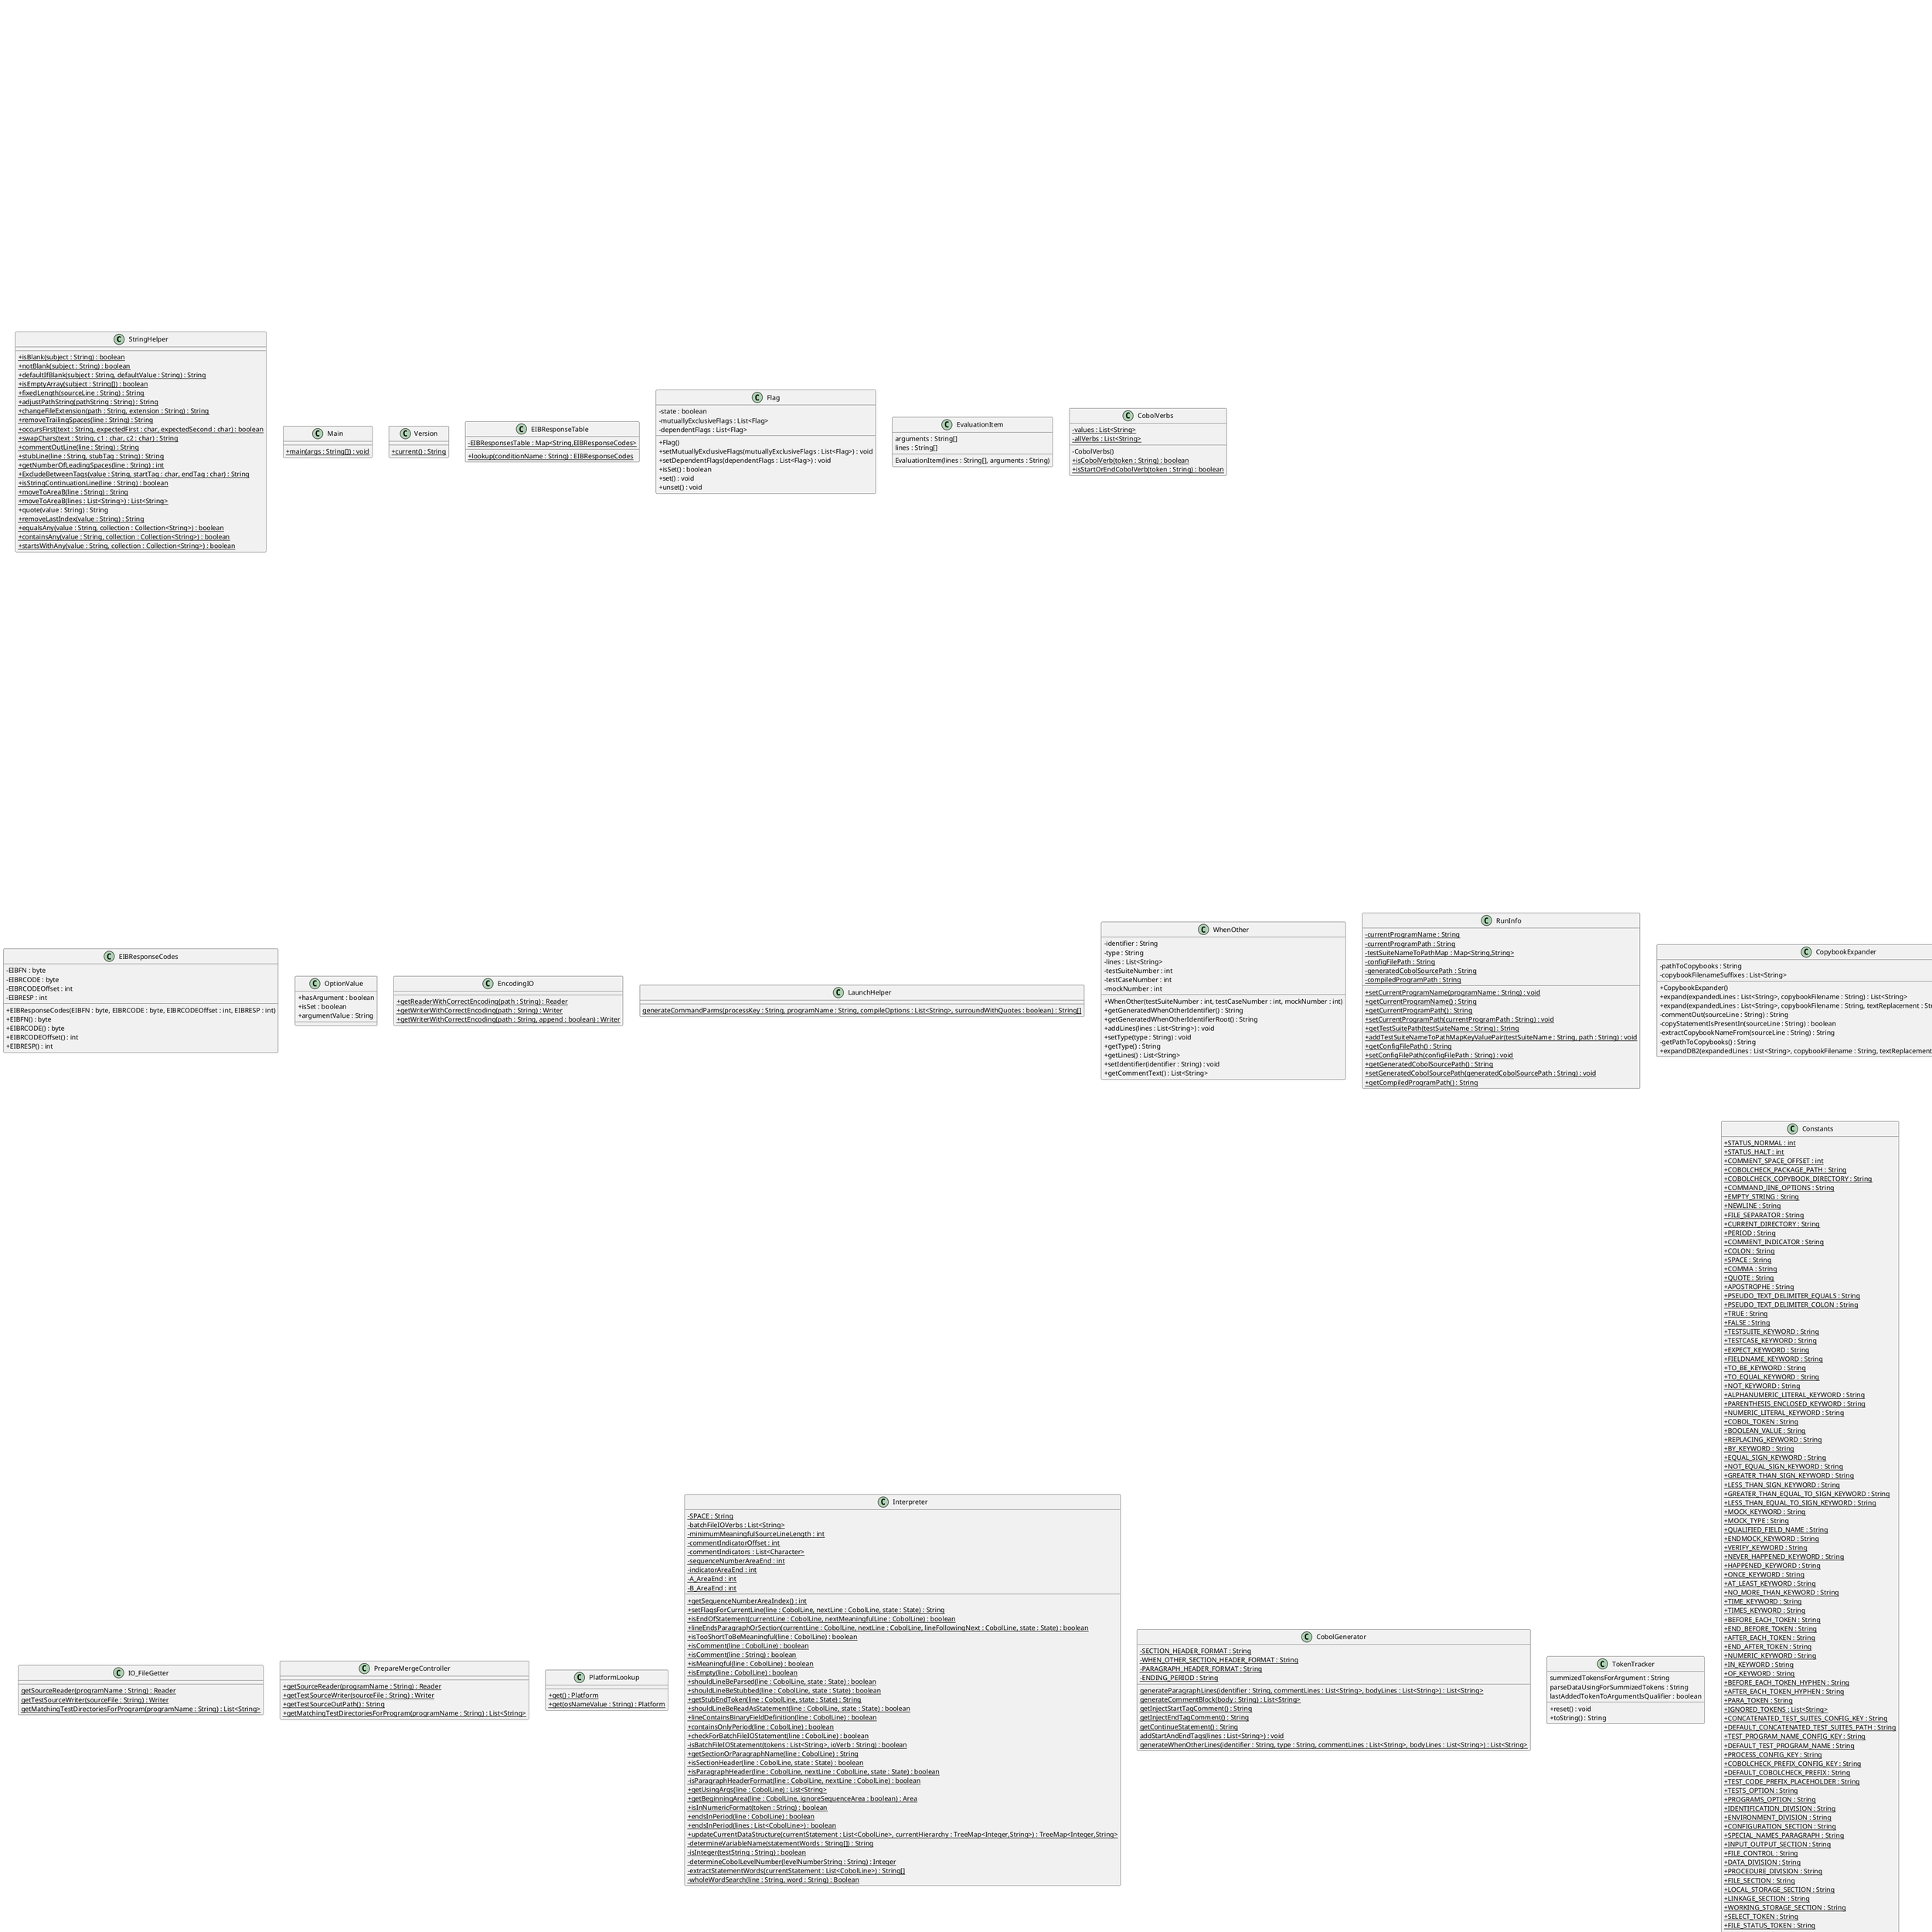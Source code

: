 @startuml
skinparam classAttributeIconSize 0
class StringHelper{
+ {static} isBlank(subject : String) : boolean
+ {static} notBlank(subject : String) : boolean
+ {static} defaultIfBlank(subject : String, defaultValue : String) : String
+ {static} isEmptyArray(subject : String[]) : boolean
+ {static} fixedLength(sourceLine : String) : String
+ {static} adjustPathString(pathString : String) : String
+ {static} changeFileExtension(path : String, extension : String) : String
+ {static} removeTrailingSpaces(line : String) : String
+ {static} occursFirst(text : String, expectedFirst : char, expectedSecond : char) : boolean
+ {static} swapChars(text : String, c1 : char, c2 : char) : String
+ {static} commentOutLine(line : String) : String
+ {static} stubLine(line : String, stubTag : String) : String
+ {static} getNumberOfLeadingSpaces(line : String) : int
+ {static} ExcludeBetweenTags(value : String, startTag : char, endTag : char) : String
+ {static} isStringContinuationLine(line : String) : boolean
+ {static} moveToAreaB(line : String) : String
+ {static} moveToAreaB(lines : List<String>) : List<String>
+ quote(value : String) : String
+ {static} removeLastIndex(value : String) : String
+ {static} equalsAny(value : String, collection : Collection<String>) : boolean
+ {static} containsAny(value : String, collection : Collection<String>) : boolean
+ {static} startsWithAny(value : String, collection : Collection<String>) : boolean
}
class TestSuiteParserController{
- testSuiteParser : TestSuiteParser
testSuiteConcatenator : TestSuiteConcatenator
- mockRepository : MockRepository
- beforeAfterRepo : BeforeAfterRepo
- mockGenerator : MockGenerator
- testSuiteReader : BufferedReader
- whenOtherGenerator : WhenOtherGenerator
- testSuiteErrorLog : TestSuiteErrorLog
- parsedTestSuiteLines : List<String>
- {static} workingStorageCopybookFilename : String
- {static} procedureDivisionResultCopybookFilename : String
- {static} procedureDivisionParagraphCopybookFilename : String
- {static} copyBookTokensWithPeriodAsDecimalPoint : String[]
- workingStorageHeader : String
- testCodePrefix : String
- workingStorageTestCodeHasBeenInserted : boolean
+ TestSuiteParserController(testFileNames : String)
+ TestSuiteParserController(reader : BufferedReader)
+ hasWorkingStorageTestCodeBeenInserted() : boolean
+ getWorkingStorageHeader() : String
+ concatenateTestSuites(programTestSuiteSubdirectory : String) : void
+ parseTestSuites(numericFields : NumericFields) : void
+ getWorkingStorageTestCode(fileSectionStatements : List<String>) : List<String>
+ getWorkingStorageMockCode() : List<String>
+ generateMockCountingFields() : List<String>
+ getProcedureDivisionTestCode() : List<String>
+ generateMockCountInitializer() : List<String>
+ generateMockSections(withComments : boolean) : List<String>
+ generateBeforeParagraph() : List<String>
+ generateAfterParagraph() : List<String>
+ generateBeforeAfterBranchParagraphs(withComments : boolean) : List<String>
+ generateCobolLinesForUnmockedCalls() : List<String>
+ mockExistsFor(identifier : String, type : String, arguments : List<String>) : boolean
+ generateMockPerformCalls(identifier : String, type : String, arguments : List<String>) : List<String>
+ getEndEvaluateLine() : List<String>
+ logUnusedMocks() : void
+ getBoilerplateCodeFromCopybooks(copybookFilename : String) : List<String>
+ closeTestSuiteReader() : void
+ prepareNextParse() : void
+ generateWhenOtherSectionOrParagraph(type : String, sectionOrParagraphlines : List<String>, sourceLine : String, identifier : String, withComments : boolean) : List<String>
}
class SectionOrParagraph{
- lines : List<String>
+ SectionOrParagraph()
addLine(line : String) : void
getLines() : List<String>
removeLines() : void
}
class ExpectedConfigSettingNotFoundException{
+ ExpectedConfigSettingNotFoundException(message : String)
}
ExpectedConfigSettingNotFoundException --|> RuntimeException
class Testcase{
- name : String
- assertions : String
- classname : String
- status : String
- time : String
- skipped : Skipped
- error : Error
- failure : Error
- systemOut : String
- systemErr : String
+ getSkipped() : Skipped
+ setSkipped(value : Skipped) : void
+ getError() : Error
+ setError(value : Error) : void
+ getFailure() : Error
+ setFailure(value : Error) : void
+ getSystemOut() : String
+ setSystemOut(value : String) : void
+ getSystemErr() : String
+ setSystemErr(value : String) : void
+ getName() : String
+ setName(value : String) : void
+ getAssertions() : String
+ setAssertions(value : String) : void
+ getClassname() : String
+ setClassname(value : String) : void
+ getStatus() : String
+ setStatus(value : String) : void
+ getTime() : String
+ setTime(value : String) : void
}
class JUnitDto{
- testsuites : Testsuites
+ getTestsuites() : Testsuites
+ setTestsuites(value : Testsuites) : void
+ setTestCounts() : void
+ moveToNextTestSuite() : void
+ moveToNextTestCase() : void
+ getDataTransferObject() : Object
+ setNumberOfAllTests(numberofTests : String) : void
+ setNumberOffAllFailures(numberOfFailures : String) : void
+ setCurrentTestSuiteName(name : String) : void
+ setCurrentTestSuiteTests(numberofTests : String) : void
+ setCurrentTestSuiteFailures(numberOfFailures : String) : void
+ setCurrentTestSuitePackage(testSuitePackage : String) : void
+ setCurrentTestCaseName(name : String) : void
+ setCurrentTestCaseFailure(message : String, type : String) : void
+ setCurrentTestCaseErrorMessage(message : String, type : String) : void
}
JUnitDto --|> DataTransferObject
class CurrentStatus{
exitStatus : int
sourceProgramNames : String[]
testFileNames : String
+ CurrentStatus()
}
class ReplaceStatementLocator{
- replaceSets : LinkedList<ReplaceSet>
- tokenizer : ReplaceTokenizer
# currentStatement : StringBuilder
# statementLineNumber : int
# we_are_parsing_a_replace_statement : boolean
# sourceLinesProcessed : int
# commentLinesFound : int
- currentSourcecodeLine : int
+ ReplaceStatementLocator()
+ ReplaceStatementLocator(cobolFile : File)
+ getReplaceSets() : LinkedList<ReplaceSet>
# accumulateStatement(line : String, sourceLineNumber : int) : void
# updateUntilInReplaceSets(fromSourceLine : int, untilSourceLine : int) : void
# createStatements(statement : String, sourceLineNumber : int) : void
- {static} getNewReplaceSet(sourceLineNumber : int) : ReplaceSet
}
class TableDocumentDto{
+ getDataTransferObject() : Object
- getHtmlHeader() : String
- getHtmlEnd() : String
}
TableDocumentDto --|> TableEmbedDto
class TestResultsInputFileNotFoundException{
+ TestResultsInputFileNotFoundException(message : String)
+ TestResultsInputFileNotFoundException(cause : Throwable)
+ TestResultsInputFileNotFoundException(message : String, cause : Throwable)
}
TestResultsInputFileNotFoundException --|> RuntimeException
class TestSuiteAlreadyExistsException{
+ TestSuiteAlreadyExistsException(message : String)
+ TestSuiteAlreadyExistsException(cause : Throwable)
+ TestSuiteAlreadyExistsException(message : String, cause : Throwable)
}
TestSuiteAlreadyExistsException --|> RuntimeException
class EmptyTestSuiteException{
+ EmptyTestSuiteException(message : String)
}
EmptyTestSuiteException --|> RuntimeException
class Mock{
- identifier : String
- type : String
- lines : List<String>
- arguments : List<String>
- scope : MockScope
- isUsed : boolean
- testSuiteName : String
- testCaseName : String
- testSuiteNumber : int
- testCaseNumber : int
- mockNumber : int
- testSuiteFileName : String
- declarationLineNumberInOriginalFile : int
- declarationIndexNumberInOriginalFile : int
+ Mock(testSuiteName : String, testCaseName : String, testSuiteNumber : int, testCaseNumber : int, mockNumber : int)
+ getGeneratedMockIdentifierRoot() : String
+ getGeneratedMockIdentifier() : String
+ getGeneratedMockCountIdentifier() : String
+ getGeneratedMockCountExpectedIdentifier() : String
+ getGeneratedMockStringIdentifierName() : String
+ getMockDisplayString() : String
+ getMockDescription() : String
+ getCommentText() : List<String>
+ getIdentifier() : String
+ getType() : String
+ getLines() : List<String>
+ getArguments() : List<String>
+ getScope() : MockScope
+ isUsed() : boolean
+ getTestSuiteName() : String
+ getTestCaseName() : String
+ setIdentifier(identifier : String) : void
+ setType(type : String) : void
+ setScope(scope : MockScope) : void
+ markAsUsed() : void
+ addLine(line : String) : void
+ addLines(lines : List<String>) : void
+ addArgument(argument : String) : void
+ getTestSuiteFileName() : String
+ setTestSuiteFileName(testSuiteFileName : String) : void
+ getDeclarationLineNumberInOriginalFile() : int
+ setDeclarationLineNumberInOriginalFile(declarationLineNumberInOriginalFile : int) : void
+ getDeclarationIndexNumberInOriginalFile() : int
+ setDeclarationIndexNumberInOriginalFile(declarationIndexNumberInOriginalFile : int) : void
- getArgumentText() : String
}
class HTMLFormat{
+ HTMLFormat(dataTransferObjectStyle : DataTransferObjectStyle)
+ writeInFormat(path : String) : String
}
HTMLFormat --|> Formatter
class IOExceptionProcessingTestResultFile{
+ IOExceptionProcessingTestResultFile(filename : String)
+ IOExceptionProcessingTestResultFile(ex : Throwable)
+ IOExceptionProcessingTestResultFile(filename : String, ex : Throwable)
}
IOExceptionProcessingTestResultFile --|> RuntimeException
class KeywordExtractor{
- multiWordTokens : Map<String,List<String>>
- buffer : StringBuilder
- PERIOD : char
- COMMA : char
- DOUBLE_QUOTE : char
- SINGLE_QUOTE : char
- SPACE : char
- nextExpectedTokens : List<String>
- openQuote : boolean
- openParenthesis : boolean
- quoteDelimiter : char
- processingNumericLiteral : boolean
+ KeywordExtractor()
+ extractTokensFrom(sourceLine : String) : List<String>
- handleEndOfWord(sourceLine : String, tokens : List<String>, tokenOffset : int) : int
+ tokenListEndsDuringMultiToken(tokens : List<String>) : boolean
- isQuote(character : char) : boolean
- startNumericLiteral(buffer : StringBuilder, currentCharacter : char) : boolean
- isDecimalPoint(buffer : StringBuilder, currentCharacter : char, sourceLine : String, tokenOffset : int) : boolean
- getPreviousCharacterFromBuffer(buffer : StringBuilder) : char
- addTokenAndClearBuffer(buffer : StringBuilder, tokens : List<String>) : StringBuilder
}
KeywordExtractor ..|> TokenExtractor
class TestSuiteCouldNotBeReadException{
+ TestSuiteCouldNotBeReadException(cause : Throwable)
}
TestSuiteCouldNotBeReadException --|> RuntimeException
class Main{
+ {static} main(args : String[]) : void
}
class Version{
+ {static} current() : String
}
class EIBResponseTable{
- {static} EIBResponsesTable : Map<String,EIBResponseCodes>
+ {static} lookup(conditionName : String) : EIBResponseCodes
}
class CommandLineArgumentException{
+ CommandLineArgumentException(message : String)
}
CommandLineArgumentException --|> RuntimeException
class WriterController{
- cobolWriter : CobolWriter
+ WriterController(testSourceWriter : Writer)
+ WriterController(cobolWriter : CobolWriter)
+ startStoringLines() : void
+ stopStoringLines() : void
+ releaseStoredLines() : void
+ writeLine(line : String) : void
+ writeCommentedLine(line : String) : void
+ writeStubbedLine(line : String) : void
+ writeLines(lines : List<String>) : void
+ writeCommentedLines(lines : List<String>) : void
+ writeStubbedLines(lines : List<String>) : void
+ closeWriter(programName : String) : void
}
class Flag{
- state : boolean
- mutuallyExclusiveFlags : List<Flag>
- dependentFlags : List<Flag>
+ Flag()
+ setMutuallyExclusiveFlags(mutuallyExclusiveFlags : List<Flag>) : void
+ setDependentFlags(dependentFlags : List<Flag>) : void
+ isSet() : boolean
+ set() : void
+ unset() : void
}
class ProcessOutputWriter{
testResultsFilePath : String
writeWasSuccesful : boolean
processInput : String
processError : String
xmlFormat : XMLFormat
htmlFormat : HTMLFormat
+ ProcessOutputWriter()
+ getTestResultsFilePath() : String
+ WriteWasSuccesful() : boolean
+ writeProcessOutputToTestResultsFile(proc : Process, format : TestOutputFormat, style : DataTransferObjectStyle, programName : String, outputToConsole : boolean, isLastRun : boolean) : void
- getProcessOut(proc : Process) : void
- writeOutPutToConsole() : void
- writeProcessOutputToFile(path : String) : boolean
- writeProcessOutputWithFormat(formatter : Formatter, programName : String, writeToFile : boolean) : void
- cleanupOldTestResults() : void
}
class LauncherController{
- launcher : Launcher
- processOutputWriter : ProcessOutputWriter
+ LauncherController()
+ runTestProgram(programName : String, isLastRun : boolean) : int
}
class EvaluationGenerator{
- EVALUATE_START : String
- WHEN_FORMAT1 : String
- WHEN_FORMAT2 : String
- PERFORM_FORMAT : String
- WHEN_OTHER_LINE : String
- END_EVALUATE_LINE : String
- ANY_KEYWORD : String
- ALSO_KEYWORD : String
argumentIdentifiers : String[]
evaluationItems : List<EvaluationItem>
+ EvaluationGenerator(argumentIdentifiers : String)
+ containsItems() : boolean
+ addEvaluationItem(line : String, arguments : String) : void
+ addEvaluationItem(lines : String[], arguments : String) : void
+ getEvaluationLines(withWhenOther : boolean, whenOtherLines : Collection<String>, withEndEvaluate : boolean) : List<String>
- getEvaluationHeader() : List<String>
- getEvaluationBody() : List<String>
}
class EvaluationItem{
arguments : String[]
lines : String[]
EvaluationItem(lines : String[], arguments : String)
}
class CobolWriter{
writer : Writer
- currentLineIsComment : boolean
- maxLineLength : int
- storeLines : boolean
- storedLines : List<String>
- stubTag : String
+ CobolWriter(writer : Writer)
writeLine(line : String) : void
+ startStoringLines() : void
+ stopStoringLines() : void
+ releaseStoredLines() : void
writeCommentedLine(line : String) : void
writeStubbedLine(line : String) : void
writeFormattedLine(format : String, args : Object) : void
writeLines(lines : List<String>) : void
writeCommentedLines(lines : List<String>) : void
writeStubbedLines(lines : List<String>) : void
close() : void
- writeMultiLine(line : String, isComment : boolean, isRecursiveCall : boolean) : void
- getStringContinuationSign(line1 : String, line2 : String) : char
}
class CobolVerbs{
- {static} values : List<String>
- {static} allVerbs : List<String>
- CobolVerbs()
+ {static} isCobolVerb(token : String) : boolean
+ {static} isStartOrEndCobolVerb(token : String) : boolean
}
class PossibleInternalLogicErrorException{
+ PossibleInternalLogicErrorException(message : String)
+ PossibleInternalLogicErrorException(cause : Throwable)
+ PossibleInternalLogicErrorException(message : String, cause : Throwable)
}
PossibleInternalLogicErrorException --|> RuntimeException
class UndefinedKeywordException{
+ UndefinedKeywordException(message : String)
}
UndefinedKeywordException --|> RuntimeException
class TestSuiteInputFileNotFoundException{
+ TestSuiteInputFileNotFoundException(message : String)
+ TestSuiteInputFileNotFoundException(cause : Throwable)
+ TestSuiteInputFileNotFoundException(message : String, cause : Throwable)
}
TestSuiteInputFileNotFoundException --|> RuntimeException
class EIBResponseCodes{
- EIBFN : byte
- EIBRCODE : byte
- EIBRCODEOffset : int
- EIBRESP : int
+ EIBResponseCodes(EIBFN : byte, EIBRCODE : byte, EIBRCODEOffset : int, EIBRESP : int)
+ EIBFN() : byte
+ EIBRCODE() : byte
+ EIBRCODEOffset() : int
+ EIBRESP() : int
}
class OptionValue{
+ hasArgument : boolean
+ isSet : boolean
+ argumentValue : String
}
class WhenOtherGenerator{
- performFormat : String
generateWhenOtherCall(whenOther : WhenOther) : String
generateWhenOther(whenOther : WhenOther, withComments : boolean) : List<String>
- generateParagraphsForWhenOther(whenOther : WhenOther, withComments : boolean) : List<String>
}
class EncodingIO{
+ {static} getReaderWithCorrectEncoding(path : String) : Reader
+ {static} getWriterWithCorrectEncoding(path : String) : Writer
+ {static} getWriterWithCorrectEncoding(path : String, append : boolean) : Writer
}
class VerifyMockCount{
- attachedMock : Mock
- expectedCount : String
- atLeast : boolean
- noMoreThan : boolean
- identifier : String
- type : String
- arguments : List<String>
- testSuiteFileName : String
- declarationLineNumberInOriginalFile : int
- declarationIndexNumberInOriginalFile : int
+ VerifyMockCount()
+ getExpectedCount() : String
+ isSetToAtLeast() : boolean
+ isSetToNoMoreThan() : boolean
+ getAttachedMock() : Mock
+ getIdentifier() : String
+ getType() : String
+ setType(type : String) : void
+ setIdentifier(identifier : String) : void
+ setAttachedMock(attachedMock : Mock) : void
+ setExpectedCount(expectedCount : String) : void
+ getTestSuiteFileName() : String
+ setTestSuiteFileName(testSuiteFileName : String) : void
+ getDeclarationLineNumberInOriginalFile() : int
+ setDeclarationLineNumberInOriginalFile(declarationLineNumberInOriginalFile : int) : void
+ getDeclarationIndexNumberInOriginalFile() : int
+ setDeclarationIndexNumberInOriginalFile(declarationIndexNumberInOriginalFile : int) : void
expectExact(expectedCount : String) : void
expectAtLeast(expectedCount : String) : void
expectNoMoreThan(expectedCount : String) : void
+ getArguments() : List<String>
+ addArgument(argument : String) : void
}
class ReplaceToken{
- value : String
- type : ReplaceTokenType
+ ReplaceToken(value : String)
- setType() : void
+ getValue() : String
+ getType() : ReplaceTokenType
}
class ReplaceTokenizer{
- position : int
- tokens : LinkedList<ReplaceToken>
- isComment : boolean
- {static} GROUP_COMMENT_INDICATOR : int
- {static} COMMENT_INDICATOR : String
- {static} replacePattern : Pattern
- {static} isCommentPattern : Pattern
+ tokenize(line : String) : void
+ hasMoreTokens() : boolean
+ nextToken() : ReplaceToken
+ isComment() : boolean
}
class CobolTestRunner{
controller : LauncherController
+ run(programName : String, isLastRun : boolean) : int
}
class StringTokenizerExtractor{
- {static} delimiters : String
- {static} expectedTokens : Map<String,List<String>>
+ StringTokenizerExtractor()
+ extractTokensFrom(sourceLine : String) : List<String>
- swapStringsOutWithMappedTokens(line : String, stringTokensToString : Map<String,String>) : String
- swapMappedTokensOutWithSavedStrings(tokens : List<String>, stringTokensToString : Map<String,String>) : void
}
StringTokenizerExtractor ..|> TokenExtractor
class TestSuiteParser{
- keywordExtractor : KeywordExtractor
- testSuiteWritingStyle : TestSuiteWritingStyle
- testSuiteTokens : List<String>
- testNamesHierarchy : HashMap<String,HashSet<String>>
- currentTestSuiteLine : String
- fileLineNumber : int
- fileLineIndexNumber : int
- currentTestSuiteRealFile : String
- oldTestSuiteRealFile : String
- currentFieldName : String
- testSuiteErrorLog : TestSuiteErrorLog
- beforeAfterRepo : BeforeAfterRepo
mockRepository : MockRepository
- currentMock : Mock
- parsingDataUsing : String
- mockNumber : int
- expectMockIdentifier : boolean
expectUsing : boolean
expectMockArguments : boolean
- ignoreCobolStatementAndFieldNameKeyAction : boolean
- currentVerify : VerifyMockCount
- verifyInProgress : boolean
- testCodePrefix : String
- emptyTestSuite : boolean
- cobolStatementInProgress : boolean
- expectInProgress : boolean
- toBeInProgress : boolean
- boolean88LevelCompare : boolean
- expectTestsuiteName : boolean
- expectTestcaseName : boolean
- fieldNameForExpect : String
- possibleQualifiedName : boolean
- expectQualifiedName : boolean
- expectedValueToCompare : String
- reverseCompare : boolean
- greaterThanComparison : boolean
- lessThanComparison : boolean
- nextAction : KeywordAction
- currentTestSuiteName : String
- testSuiteNumber : int
- currentTestCaseName : String
- testCaseNumber : int
- expectNumericCompare : boolean
- whenOtherNumber : int
- {static} COBOL_PERFORM_INITIALIZE : String
- {static} COBOL_DISPLAY_TESTSUITE : String
- {static} COBOL_DISPLAY_NAME : String
- {static} COBOL_STORE_TESTCASE_NAME_1 : String
- {static} COBOL_STORE_TESTCASE_NAME_2 : String
- {static} COBOL_STORE_TESTSUITE_NAME_1 : String
- {static} COBOL_STORE_TESTSUITE_NAME_2 : String
- {static} COBOL_PERFORM_BEFORE : String
- {static} COBOL_PERFORM_INITIALIZE_MOCK_COUNT : String
- {static} COBOL_INCREMENT_TEST_CASE_COUNT : String
- {static} COBOL_SET_NORMAL_OR_REVERSE_COMPARE : String
- {static} COBOL_SET_COMPARE_NUMERIC : String
- {static} COBOL_SET_COMPARE_88_LEVEL : String
- {static} COBOL_SET_RELATION : String
- {static} COBOL_MOVE_FIELDNAME_TO_ACTUAL : String
- {static} COBOL_MOVE_FIELDNAME_TO_ACTUAL_NUMERIC : String
- {static} COBOL_MOVE_EXPECTED_ALPHANUMERIC_LITERAL_1 : String
- {static} COBOL_MOVE_EXPECTED_ALPHANUMERIC_LITERAL_2 : String
- {static} COBOL_MOVE_EXPECTED_NUMERIC_LITERAL : String
- {static} COBOL_SET_ACTUAL_88_VALUE_1 : String
- {static} COBOL_SET_ACTUAL_88_VALUE_2 : String
- {static} COBOL_SET_ACTUAL_88_VALUE_3 : String
- {static} COBOL_SET_ACTUAL_88_VALUE_4 : String
- {static} COBOL_SET_ACTUAL_88_VALUE_5 : String
- {static} COBOL_SET_ACTUAL_88_VALUE_6 : String
- {static} COBOL_SET_ACTUAL_88_VALUE_7 : String
- {static} COBOL_SET_EXPECTED_88_VALUE_1 : String
- {static} COBOL_SET_EXPECTED_88_VALUE_2 : String
- {static} COBOL_SET_EXPECTED_88_VALUE_3 : String
- {static} COBOL_SET_EXPECTED_88_VALUE_4 : String
- {static} COBOL_SET_EXPECTED_88_VALUE_5 : String
- {static} COBOL_SET_EXPECTED_88_VALUE : String
- {static} COBOL_SET_ALPHANUMERIC_COMPARE : String
- {static} COBOL_CHECK_EXPECTATION : String
- {static} COBOL_PERFORM_AFTER : String
- {static} ELEVEN_LEADING_SPACES : String
- {static} COBOL_SET_ACTUAL_MOCK_ACCESSES : String
- {static} COBOL_SET_EXPECTED_MOCK_ACCESSES : String
- {static} COBOL_SET_MOCK_OPERATION : String
- {static} COBOL_SET_VERIFY_EXACT : String
- {static} COBOL_SET_VERIFY_AT_LEAST : String
- {static} COBOL_SET_VERIFY_NO_MORE_THAN : String
- {static} COBOL_PERFORM_ASSERT_ACCESS : String
- {static} COBOL_MOVE : String
- {static} RELATION_EQ : String
- {static} RELATION_GT : String
- {static} RELATION_LT : String
- {static} NORMAL : String
- {static} REVERSE : String
- cobolStatement : StringBuffer
- numericFields : NumericFields
+ TestSuiteParser(keywordExtractor : KeywordExtractor, mockRepository : MockRepository, beforeAfterRepo : BeforeAfterRepo, testSuiteErrorLog : TestSuiteErrorLog)
+ getParsedTestSuiteLines(testSuiteReader : BufferedReader, numericFieldsList : NumericFields) : List<String>
+ containStopValue(testSuiteToken : String) : boolean
- removeToken(lines : List<String>, token : String) : List<String>
- getNextTokenFromTestSuite(testSuiteReader : BufferedReader) : String
- readNextLineFromTestSuite(testSuiteReader : BufferedReader) : String
- getWritingStyleOfLine(line : String) : TestSuiteWritingStyle
- handleEndOfMockStatement(testSuiteReader : BufferedReader, testSuiteToken : String, skipCurrentToken : boolean, tracker : TokenTracker) : void
+ handleEndOfVerifyStatement(parsedTestSuiteLines : List<String>, tracker : TokenTracker) : void
- getCallArgument(referenceType : String, value : String) : String
+ getTestInitializationLine() : String
+ addTestSuiteNamelines(testSuiteName : String, parsedTestSuiteLines : List<String>) : void
+ addTestCaseNameLines(testCaseName : String, parsedTestSuiteLines : List<String>) : void
+ addPerformBeforeEachLine(parsedTestSuiteLines : List<String>) : void
+ addPerformAfterEachLine(parsedTestSuiteLines : List<String>) : void
addIncrementTestCaseCountLine(parsedTestSuiteLines : List<String>) : void
addTestCodeForAssertion(parsedTestSuiteLines : List<String>, numericFields : NumericFields) : void
addTestCodeFor88LevelEqualityCheck(parsedTestSuiteLines : List<String>) : void
addSetNormalOrReverseCompare(parsedTestSuiteLines : List<String>) : void
addLinesForCurrentVerifyStatement(parsedTestSuiteLines : List<String>) : void
addFinalLines(parsedTestSuiteLines : List<String>) : void
fieldIsANumericDataType(fieldNameForExpect : String) : boolean
appendTokenToCobolStatement(testSuiteToken : String) : void
addUserWrittenCobolStatement(parsedTestSuiteLines : List<String>) : void
- getLinesUntilKeywordHit(testSuiteReader : BufferedReader, endingKeyword : String, currentKey : String, skipCurrentToken : boolean) : List<String>
- initializeCobolStatement() : void
+ getCurrentTestSuiteName() : String
+ getCurrentTestCaseName() : String
+ getCobolStatement() : String
+ getCurrentFieldName() : String
+ getWhenOtherSectionOrParagraph(type : String, lines : List<String>, itdentifier : String, withComments : boolean) : WhenOther
}
class LaunchHelper{
{static} generateCommandParms(processKey : String, programName : String, compileOptions : List<String>, surroundWithQuotes : boolean) : String[]
}
class ComponentMockedTwiceInSameScopeException{
+ ComponentMockedTwiceInSameScopeException(message : String)
}
ComponentMockedTwiceInSameScopeException --|> RuntimeException
class FileNameMatcher{
- matcher : PathMatcher
- matchingFiles : List<String>
- defaultToAllFiles : boolean
+ FileNameMatcher(pattern : String)
+ getMatchingFiles() : List<String>
find(file : Path) : void
+ visitFile(file : Path, attrs : BasicFileAttributes) : FileVisitResult
+ preVisitDirectory(dir : Path, attrs : BasicFileAttributes) : FileVisitResult
+ visitFileFailed(file : Path, exc : IOException) : FileVisitResult
}
FileNameMatcher --|> SimpleFileVisitor
class TestSuiteConcatenator{
- testFileNames : String
+ TestSuiteConcatenator(testFileNames : String)
concatenateTestSuites(programTestSuiteSubdirectory : String) : Reader
}
class ArgumentHandler{
- options : Map<OptionKey,OptionValue>
- {static} LONG_OPT_PREFIX : String
- {static} SHORT_OPT_PREFIX : String
- {static} LONG_OPT_KEYWORD : String
- {static} ARGUMENT_REQUIRED_INDICATOR : char
- {static} canTakeMultipleArguments : List<String>
+ ArgumentHandler(args : String[], optionsString : String)
+ getValueFor(key : String) : String
+ isSet(key : String) : boolean
- storeOptionSettings(optionsString : String) : void
- processCommandLineArgumentArray(args : String[]) : void
+ loadArgProgramPaths() : void
- lookupOption(requestedOption : String) : OptionValue
- isKey(argValue : String) : boolean
- stripPrefix(argValue : String) : String
}
class WhenOther{
- identifier : String
- type : String
- lines : List<String>
- testSuiteNumber : int
- testCaseNumber : int
- mockNumber : int
+ WhenOther(testSuiteNumber : int, testCaseNumber : int, mockNumber : int)
+ getGeneratedWhenOtherIdentifier() : String
+ getGeneratedWhenOtherIdentifierRoot() : String
+ addLines(lines : List<String>) : void
+ setType(type : String) : void
+ getType() : String
+ getLines() : List<String>
+ setIdentifier(identifier : String) : void
+ getCommentText() : List<String>
}
class RunInfo{
- {static} currentProgramName : String
- {static} currentProgramPath : String
- {static} testSuiteNameToPathMap : Map<String,String>
- {static} configFilePath : String
- {static} generatedCobolSourcePath : String
- {static} compiledProgramPath : String
+ {static} setCurrentProgramName(programName : String) : void
+ {static} getCurrentProgramName() : String
+ {static} getCurrentProgramPath() : String
+ {static} setCurrentProgramPath(currentProgramPath : String) : void
+ {static} getTestSuitePath(testSuiteName : String) : String
+ {static} addTestSuiteNameToPathMapKeyValuePair(testSuiteName : String, path : String) : void
+ {static} getConfigFilePath() : String
+ {static} setConfigFilePath(configFilePath : String) : void
+ {static} getGeneratedCobolSourcePath() : String
+ {static} setGeneratedCobolSourcePath(generatedCobolSourcePath : String) : void
+ {static} getCompiledProgramPath() : String
}
class Formatter{
- testSuiteKeyword : String
- passKeyword : String
- failPrefixKeyword : String
- failKeyword : String
- expectedKeyword : String
- verifyCompareKeywords : List<String>
- expectKeyword : String
- verifyKeyword : String
- testCasesExecutedText : String
- tokenExtractor : TokenExtractor
- expectTestSuiteName : boolean
- failData : String
- expectFailMessage : boolean
- expectWasMessage : boolean
- expectExpectedMessage : boolean
# dataTransferObject : DataTransferObject
- expectNumberPassed : boolean
- expectNumberFailed : boolean
+ Formatter(dataTransferObjectStyle : DataTransferObjectStyle)
+ {abstract} writeInFormat(path : String) : String
+ parseText(text : String, testSuitePackage : String) : void
- setTestCaseValues(line : String) : void
- getFailureType(line : String) : String
- instantiateBasedOnStyle(style : DataTransferObjectStyle) : DataTransferObject
}
class CopybookCouldNotBeExpanded{
+ CopybookCouldNotBeExpanded(cause : Throwable)
}
CopybookCouldNotBeExpanded --|> RuntimeException
class Emitter{
- helpText : String[]
emitHelp() : void
emitVersion() : void
emitByLine(text : String[]) : void
}
class CopybookExpander{
- pathToCopybooks : String
- copybookFilenameSuffixes : List<String>
+ CopybookExpander()
+ expand(expandedLines : List<String>, copybookFilename : String) : List<String>
+ expand(expandedLines : List<String>, copybookFilename : String, textReplacement : StringTuple) : List<String>
- commentOut(sourceLine : String) : String
- copyStatementIsPresentIn(sourceLine : String) : boolean
- extractCopybookNameFrom(sourceLine : String) : String
- getPathToCopybooks() : String
+ expandDB2(expandedLines : List<String>, copybookFilename : String, textReplacement : StringTuple) : List<String>
}
class ProcessLauncherException{
+ ProcessLauncherException(message : String)
+ ProcessLauncherException(cause : Throwable)
+ ProcessLauncherException(message : String, cause : Throwable)
}
ProcessLauncherException --|> RuntimeException
class IO_FileGetter{
{static} getSourceReader(programName : String) : Reader
{static} getTestSourceWriter(sourceFile : String) : Writer
{static} getMatchingTestDirectoriesForProgram(programName : String) : List<String>
}
class MockRepository{
- mocks : List<Mock>
+ addMock(mock : Mock) : void
+ getMocks() : List<Mock>
+ mockExistsFor(identifier : String, type : String, arguments : List<String>) : boolean
+ getMockFor(identifier : String, type : String, testSuite : String, testCase : String, arguments : List<String>) : Mock
- mockAlreadyExist(mock : Mock) : boolean
}
class CobolSourceCouldNotBeReadException{
+ CobolSourceCouldNotBeReadException(cause : Throwable)
}
CobolSourceCouldNotBeReadException --|> RuntimeException
class PrepareMergeController{
+ {static} getSourceReader(programName : String) : Reader
+ {static} getTestSourceWriter(sourceFile : String) : Writer
+ {static} getTestSourceOutPath() : String
+ {static} getMatchingTestDirectoriesForProgram(programName : String) : List<String>
}
class EnvironmentSetup{
loadConfigurationSettings(configFileFromCommandLine : String) : void
setLogLevel(logLevelFromCommandLine : String) : void
}
class CobolReader{
- reader : BufferedReader
- state : State
- tokenExtractor : TokenExtractor
- previousLine : CobolLine
- previousMeaningfulLine : CobolLine
- currentLine : CobolLine
- nextLines : List<CobolLine>
- currentStatement : List<CobolLine>
- lineNumber : int
- lineJustEntered : String
- maxLineLength : int
+ CobolReader(sourceReader : BufferedReader)
getState() : State
getCurrentLine() : CobolLine
getPreviousLine() : CobolLine
getPreviousMeaningfulLine() : CobolLine
getCurrentStatement() : List<CobolLine>
+ getLineJustEntered() : String
hasStatementBeenRead() : boolean
getLineNumber() : int
readLine() : CobolLine
readStatementAsOneLine() : CobolLine
- setPreviousMeaningfulLine() : void
updateState() : void
close() : void
appendNextMeaningfulLineToCurrentLine(isFirstTime : Boolean) : CobolLine
appendToCurrentLine(appendString : String) : CobolLine
removePeriodFromCurrentLine() : CobolLine
addLineBeforeCurrentRead(line : String) : void
addLineAfterCurrentRead(line : String) : void
peekNextMeaningfulLine() : CobolLine
putNextLine(line : CobolLine) : void
putNextLine(line : String) : void
readTillEndOfStatement() : List<CobolLine>
readTillHitToken(token : String, ignoreTokenOnCurrentLine : boolean) : List<CobolLine>
isFlagSet(partOfProgram : String) : boolean
}
class EnvironmentSetupController{
environmentSetup : EnvironmentSetup
+ EnvironmentSetupController()
+ runSetup(configFileFromCommandLine : String, logLevelFromCommandLine : String) : void
}
class Keyword{
- value : String
- validNextKeys : List<String>
- validNextKeysInContext : Map<String,List<String>>
- keywordAction : KeywordAction
+ Keyword(value : String, validNextKeys : List<String>, keywordAction : KeywordAction)
+ Keyword(value : String, validNextKeys : List<String>, validNextKeysInContext : Map<String,List<String>>, keywordAction : KeywordAction)
+ value() : String
+ getValidNextKeys(context : String) : List<String>
+ keywordAction() : KeywordAction
}
class PlatformLookup{
+ {static} get() : Platform
+ {static} get(osNameValue : String) : Platform
}
class TestSuiteErrorLog{
- lastKeyword : Keyword
- lastToken : String
- fileMessage : String
- lineIndexMessage : String
- followingExpectedGotMessage : String
- followingExpectedInContextGotMessage : String
- keywordInBlock : String
- errorOccured : boolean
- cobolCheckStartingAndEndingKeywords : List<String>
- errorLogPath : String
- errorLogMessages : String
+ TestSuiteErrorLog()
+ hasErrorOccured() : boolean
+ getErrorMessages() : String
+ getLastKeywordValue() : String
+ checkExpectedTokenSyntax(currentKeyword : Keyword, currentToken : String, currentFile : String, lineNumber : int, lineIndex : int) : boolean
+ checkSyntaxInsideBlock(blockKeyword : String, cobolLines : List<String>, tokenExtractor : TokenExtractor, currentFile : String, lineNumber : int) : void
+ logIdenticalMocks(mock : Mock) : void
+ logVerifyReferencesNonExistentMock(verify : VerifyMockCount) : void
+ logUnusedMocks(mocks : List<Mock>) : void
+ logVariableTypeMismatch(expectedType : String, actualType : String, currentFile : String, lineNumber : int, lineIndex : int) : void
- outputError(error : String) : void
- displayErrorType(errorType : ErrorTypes) : String
- getTestSuiteParserErrorLogPath() : String
- initializeTestSuiteErrorLogWriter(path : String) : void
}
class Interpreter{
- {static} SPACE : String
- {static} batchFileIOVerbs : List<String>
- {static} minimumMeaningfulSourceLineLength : int
- {static} commentIndicatorOffset : int
- {static} commentIndicators : List<Character>
- {static} sequenceNumberAreaEnd : int
- {static} indicatorAreaEnd : int
- {static} A_AreaEnd : int
- {static} B_AreaEnd : int
+ {static} getSequenceNumberAreaIndex() : int
+ {static} setFlagsForCurrentLine(line : CobolLine, nextLine : CobolLine, state : State) : String
+ {static} isEndOfStatement(currentLine : CobolLine, nextMeaningfulLine : CobolLine) : boolean
+ {static} lineEndsParagraphOrSection(currentLine : CobolLine, nextLine : CobolLine, lineFollowingNext : CobolLine, state : State) : boolean
+ {static} isTooShortToBeMeaningful(line : CobolLine) : boolean
+ {static} isComment(line : CobolLine) : boolean
+ {static} isComment(line : String) : boolean
+ {static} isMeaningful(line : CobolLine) : boolean
+ {static} isEmpty(line : CobolLine) : boolean
+ {static} shouldLineBeParsed(line : CobolLine, state : State) : boolean
+ {static} shouldLineBeStubbed(line : CobolLine, state : State) : boolean
+ {static} getStubEndToken(line : CobolLine, state : State) : String
+ {static} shouldLineBeReadAsStatement(line : CobolLine, state : State) : boolean
+ {static} lineContainsBinaryFieldDefinition(line : CobolLine) : boolean
+ {static} containsOnlyPeriod(line : CobolLine) : boolean
+ {static} checkForBatchFileIOStatement(line : CobolLine) : boolean
- {static} isBatchFileIOStatement(tokens : List<String>, ioVerb : String) : boolean
+ {static} getSectionOrParagraphName(line : CobolLine) : String
+ {static} isSectionHeader(line : CobolLine, state : State) : boolean
+ {static} isParagraphHeader(line : CobolLine, nextLine : CobolLine, state : State) : boolean
- {static} isParagraphHeaderFormat(line : CobolLine, nextLine : CobolLine) : boolean
+ {static} getUsingArgs(line : CobolLine) : List<String>
+ {static} getBeginningArea(line : CobolLine, ignoreSequenceArea : boolean) : Area
+ {static} isInNumericFormat(token : String) : boolean
+ {static} endsInPeriod(line : CobolLine) : boolean
+ {static} endsInPeriod(lines : List<CobolLine>) : boolean
+ {static} updateCurrentDataStructure(currentStatement : List<CobolLine>, currentHierarchy : TreeMap<Integer,String>) : TreeMap<Integer,String>
- {static} determineVariableName(statementWords : String[]) : String
- {static} isInteger(testString : String) : boolean
- {static} determineCobolLevelNumber(levelNumberString : String) : Integer
- {static} extractStatementWords(currentStatement : List<CobolLine>) : String[]
- {static} wholeWordSearch(line : String, word : String) : Boolean
}
class TestSuiteSyntaxException{
+ TestSuiteSyntaxException(message : String)
}
TestSuiteSyntaxException --|> RuntimeException
class Error{
- message : String
- type : String
- text : String
+ getMessage() : String
+ setMessage(value : String) : void
+ getType() : String
+ setType(value : String) : void
+ getText() : String
+ setText(value : String) : void
}
class CobolLine{
- originalString : String
- unNumberedString : String
- trimmedString : String
- tokens : List<String>
+ CobolLine(line : String, tokenExtractor : TokenExtractor)
+ getOriginalString() : String
+ getUnNumberedString() : String
+ getTrimmedString() : String
+ getTokens() : List<String>
+ getToken(index : int) : String
+ tokensSize() : int
+ containsToken(tokenValue : String) : boolean
+ containsAllTokens(tokenValues : Collection<String>) : boolean
+ containsAllTokensInConsecutiveOrder(tokenValues : Collection<String>) : boolean
+ getTokenIndexOf(tokenValue : String) : int
+ endsWithToken(tokenValue : String) : boolean
- removeSequenceNumberArea(originalLine : String) : String
+ convertCobolLinesToCobolLine(cobolLines : List<CobolLine>) : CobolLine
}
class VerifyReferencesNonexistentMockException{
+ VerifyReferencesNonexistentMockException(message : String)
}
VerifyReferencesNonexistentMockException --|> TestSuiteSyntaxException
class CobolGenerator{
- {static} SECTION_HEADER_FORMAT : String
- {static} WHEN_OTHER_SECTION_HEADER_FORMAT : String
- {static} PARAGRAPH_HEADER_FORMAT : String
- {static} ENDING_PERIOD : String
{static} generateParagraphLines(identifier : String, commentLines : List<String>, bodyLines : List<String>) : List<String>
{static} generateCommentBlock(body : String) : List<String>
{static} getInjectStartTagComment() : String
{static} getInjectEndTagComment() : String
{static} getContinueStatement() : String
{static} addStartAndEndTags(lines : List<String>) : void
{static} generateWhenOtherLines(identifier : String, type : String, commentLines : List<String>, bodyLines : List<String>) : List<String>
}
class StatusController{
status : CurrentStatus
emitter : Emitter
+ StatusController()
+ setExitStatusNormal() : void
+ setExitStatusHalt() : void
+ isExitStatusNormal() : boolean
+ isExitStatusHalt() : boolean
+ getSourceProgramNames() : String[]
+ setSourceProgramNames(sourceProgramNames : String[]) : void
+ getTestFileNames() : String
+ setTestFileNames(testFileNames : String) : void
+ emitHelp() : void
+ emitVersion() : void
+ exitProgram() : void
}
class Generator{
- interpreter : InterpreterController
- writerController : WriterController
- testSuiteParserController : TestSuiteParserController
- workingStorageHasEnded : boolean
matchingTestDirectories : List<String>
- currentIdentifier : String
- currentMockType : String
+ Generator()
+ Generator(interpreter : InterpreterController, writerController : WriterController, testSuiteParserController : TestSuiteParserController)
+ prepareAndRunMerge(programName : String, testFileNames : String) : void
- mergeTestSuite() : void
- processingBeforeEchoingSourceLineToOutput() : void
- tryInsertEndEvaluateAtMockedCompomentEnd(sourceLine : String) : String
- writeToSource(sourceLine : String) : void
- processingAfterEchoingSourceLineToOutput() : void
- closeReadersAndWriters(programName : String) : void
- writeWhenOtherSectionOrParagraph(sourceLine : String) : void
- echoingSourceLineToOutput(sourceLine : String) : void
}
class Initializer{
- argumentController : ArgumentHandlerController
- environmentController : EnvironmentSetupController
- statusController : StatusController
+ Initializer(args : String[])
+ run() : void
+ getSourceProgramNames() : String[]
+ getTestFileNames() : String
+ isExitStatusHalt() : boolean
+ exitProgram() : void
+ isLastSourceProgram(name : String) : boolean
+ launchTestProgram() : boolean
+ setExitStatusHalt() : void
}
class DirectoryNameMatcher{
- matcher : PathMatcher
- matchingDirectories : List<String>
+ DirectoryNameMatcher(pattern : String)
+ getMatchingDirectories() : List<String>
+ find(path : Path) : void
+ visitFile(file : Path, attrs : BasicFileAttributes) : FileVisitResult
+ preVisitDirectory(dir : Path, attrs : BasicFileAttributes) : FileVisitResult
+ visitFileFailed(file : Path, exc : IOException) : FileVisitResult
}
DirectoryNameMatcher --|> SimpleFileVisitor
class TestInstance{
- testSuites : List<TestSuite>
- testingPrograms : String
- testSuiteNumber : int
- testSuiteNumberFailed : int
- testCaseNumber : int
- testCaseNumberFailed : int
+ getTestSuites() : List<TestSuite>
+ addTestSuite(testSuite : TestSuite) : void
+ getTestingPrograms() : String
+ getTestSuiteNumber() : int
+ getTestSuiteNumberPassed() : int
+ getTestSuiteNumberFailed() : int
+ incrementFailedTestSuites() : void
+ getTestCaseNumber() : int
+ getTestCaseNumberPassed() : int
+ getTestCaseNumberFailed() : int
}
class Log{
- {static} currentLogLevel : LogLevel
+ {static} off() : void
+ {static} set(level : LogLevel) : void
+ {static} level() : LogLevel
+ {static} fatal(message : String) : void
+ {static} error(message : String) : void
+ {static} warn(message : String) : void
+ {static} info(message : String) : void
+ {static} debug(message : String) : void
+ {static} trace(message : String) : void
- {static} write(message : String) : void
}
class Testsuite{
- name : String
- tests : String
- disabled : String
- errors : String
- failures : String
- hostname : String
- testsuiteId : String
- testsuitePackage : String
- skipped : String
- time : String
- timestamp : String
- properties : Properties
- testcase : List<Testcase>
- systemOut : String
- systemErr : String
+ getProperties() : Properties
+ setProperties(value : Properties) : void
+ getTestcase() : List<Testcase>
+ setTestcase(value : List<Testcase>) : void
+ addTestCase(value : Testcase) : void
+ getSystemOut() : String
+ setSystemOut(value : String) : void
+ getSystemErr() : String
+ setSystemErr(value : String) : void
+ getName() : String
+ setName(value : String) : void
+ getTests() : String
+ setTests(value : String) : void
+ getDisabled() : String
+ setDisabled(value : String) : void
+ getErrors() : String
+ setErrors(value : String) : void
+ getFailures() : String
+ setFailures(value : String) : void
+ getHostname() : String
+ setHostname(value : String) : void
+ getID() : String
+ setID(value : String) : void
+ getTestsuitePackage() : String
+ setTestsuitePackage(value : String) : void
+ getSkipped() : String
+ setSkipped(value : String) : void
+ getTime() : String
+ setTime(value : String) : void
+ getTimestamp() : String
+ setTimestamp(value : String) : void
}
class TokenTracker{
summizedTokensForArgument : String
parseDataUsingForSummizedTokens : String
lastAddedTokenToArgumentIsQualifier : boolean
+ reset() : void
+ toString() : String
}
class NumericFields{
- fieldTypes : Map<String,DataType>
+ dataTypeOf(fieldName : String) : DataType
+ setDataTypeOf(fieldName : String, dataType : DataType) : void
+ reset() : void
- argumentCheck(argumentValue : Object, messageId : String) : void
- getKeyBasedOnAssumedDataStructure(line : String) : String
}
class Constants{
+ {static} STATUS_NORMAL : int
+ {static} STATUS_HALT : int
+ {static} COMMENT_SPACE_OFFSET : int
+ {static} COBOLCHECK_PACKAGE_PATH : String
+ {static} COBOLCHECK_COPYBOOK_DIRECTORY : String
+ {static} COMMAND_lINE_OPTIONS : String
+ {static} EMPTY_STRING : String
+ {static} NEWLINE : String
+ {static} FILE_SEPARATOR : String
+ {static} CURRENT_DIRECTORY : String
+ {static} PERIOD : String
+ {static} COMMENT_INDICATOR : String
+ {static} COLON : String
+ {static} SPACE : String
+ {static} COMMA : String
+ {static} QUOTE : String
+ {static} APOSTROPHE : String
+ {static} PSEUDO_TEXT_DELIMITER_EQUALS : String
+ {static} PSEUDO_TEXT_DELIMITER_COLON : String
+ {static} TRUE : String
+ {static} FALSE : String
+ {static} TESTSUITE_KEYWORD : String
+ {static} TESTCASE_KEYWORD : String
+ {static} EXPECT_KEYWORD : String
+ {static} FIELDNAME_KEYWORD : String
+ {static} TO_BE_KEYWORD : String
+ {static} TO_EQUAL_KEYWORD : String
+ {static} NOT_KEYWORD : String
+ {static} ALPHANUMERIC_LITERAL_KEYWORD : String
+ {static} PARENTHESIS_ENCLOSED_KEYWORD : String
+ {static} NUMERIC_LITERAL_KEYWORD : String
+ {static} COBOL_TOKEN : String
+ {static} BOOLEAN_VALUE : String
+ {static} REPLACING_KEYWORD : String
+ {static} BY_KEYWORD : String
+ {static} EQUAL_SIGN_KEYWORD : String
+ {static} NOT_EQUAL_SIGN_KEYWORD : String
+ {static} GREATER_THAN_SIGN_KEYWORD : String
+ {static} LESS_THAN_SIGN_KEYWORD : String
+ {static} GREATER_THAN_EQUAL_TO_SIGN_KEYWORD : String
+ {static} LESS_THAN_EQUAL_TO_SIGN_KEYWORD : String
+ {static} MOCK_KEYWORD : String
+ {static} MOCK_TYPE : String
+ {static} QUALIFIED_FIELD_NAME : String
+ {static} ENDMOCK_KEYWORD : String
+ {static} VERIFY_KEYWORD : String
+ {static} NEVER_HAPPENED_KEYWORD : String
+ {static} HAPPENED_KEYWORD : String
+ {static} ONCE_KEYWORD : String
+ {static} AT_LEAST_KEYWORD : String
+ {static} NO_MORE_THAN_KEYWORD : String
+ {static} TIME_KEYWORD : String
+ {static} TIMES_KEYWORD : String
+ {static} BEFORE_EACH_TOKEN : String
+ {static} END_BEFORE_TOKEN : String
+ {static} AFTER_EACH_TOKEN : String
+ {static} END_AFTER_TOKEN : String
+ {static} NUMERIC_KEYWORD : String
+ {static} IN_KEYWORD : String
+ {static} OF_KEYWORD : String
+ {static} BEFORE_EACH_TOKEN_HYPHEN : String
+ {static} AFTER_EACH_TOKEN_HYPHEN : String
+ {static} PARA_TOKEN : String
+ {static} IGNORED_TOKENS : List<String>
+ {static} CONCATENATED_TEST_SUITES_CONFIG_KEY : String
+ {static} DEFAULT_CONCATENATED_TEST_SUITES_PATH : String
+ {static} TEST_PROGRAM_NAME_CONFIG_KEY : String
+ {static} DEFAULT_TEST_PROGRAM_NAME : String
+ {static} PROCESS_CONFIG_KEY : String
+ {static} COBOLCHECK_PREFIX_CONFIG_KEY : String
+ {static} DEFAULT_COBOLCHECK_PREFIX : String
+ {static} TEST_CODE_PREFIX_PLACEHOLDER : String
+ {static} TESTS_OPTION : String
+ {static} PROGRAMS_OPTION : String
+ {static} IDENTIFICATION_DIVISION : String
+ {static} ENVIRONMENT_DIVISION : String
+ {static} CONFIGURATION_SECTION : String
+ {static} SPECIAL_NAMES_PARAGRAPH : String
+ {static} INPUT_OUTPUT_SECTION : String
+ {static} FILE_CONTROL : String
+ {static} DATA_DIVISION : String
+ {static} PROCEDURE_DIVISION : String
+ {static} FILE_SECTION : String
+ {static} LOCAL_STORAGE_SECTION : String
+ {static} LINKAGE_SECTION : String
+ {static} WORKING_STORAGE_SECTION : String
+ {static} SELECT_TOKEN : String
+ {static} FILE_STATUS_TOKEN : String
+ {static} IS_TOKEN : String
+ {static} DECIMAL_POINT_KEYWORD : String
+ {static} COMMA_KEYWORD : String
+ {static} FD_TOKEN : String
+ {static} LEVEL_01_TOKEN : String
+ {static} COPY_TOKEN : String
+ {static} SECTION_TOKEN : String
+ {static} CALL_TOKEN : String
+ {static} USING_TOKEN : String
+ {static} BY_REFERENCE_TOKEN : String
+ {static} BY_CONTENT_TOKEN : String
+ {static} BY_VALUE_TOKEN : String
+ {static} DECLARATIVES_TOKEN : String
+ {static} EXIT_TOKEN : String
+ {static} END_SECTION_TOKEN : String
+ {static} END_PARAGRAPH_TOKEN : String
+ {static} END_CALL_TOKEN : String
+ {static} ZERO_TOKEN : String
+ {static} REPLACE_TOKEN : String
+ {static} CBL_TOKEN : String
+ {static} EXEC_SQL_TOKEN : String
+ {static} EXEC_CICS_TOKEN : String
+ {static} END_EXEC_TOKEN : String
+ {static} CONTINUE_TOKEN : String
+ {static} INCLUDE : String
+ {static} BINARY : String
+ {static} COMP_2_VALUE : String
+ {static} COMP_3_VALUE : String
+ {static} COMP_4_VALUE : String
+ {static} COMP_5_VALUE : String
+ {static} COMP_VALUE : String
+ {static} PIC_VALUE : String
+ {static} PICTURE_VALUE : String
+ {static} NUMERIC_PICTURE_CLAUSE_PATTERN : String
+ {static} PARAGRAPH_TOKEN : String
- Constants()
}
class StringTuple{
- first : String
+ second : String
+ StringTuple(first : String, second : String)
+ getFirst() : String
+ getSecond() : String
+ isEmpty() : boolean
}
StringTuple ..|> Tuple
class Replace{
- {static} COBOL_COMMENT_INDICATOR : String
- {static} sourceIsCommentPattern : Pattern
- {static} SOURCE_COMMENT_INDICATOR : int
- {static} replaceOn : boolean
- {static} replaceMap : LinkedList<ReplaceSet>
- {static} inspect_performed : boolean
- {static} inspect_performed_warned : boolean
+ {static} replace(source : String, lineNumber : int) : String
+ {static} replace(source : String) : String
+ {static} inspectProgram(cobolProgram : File) : void
- {static} sourceLineIsComment(source : String) : boolean
+ {static} isReplaceOn() : boolean
+ {static} getReplaceSetsSize() : int
- {static} reset() : void
+ {static} replaceInProgram(program : File) : String
+ {static} showReplaceSets() : void
}
class ConcatenatedTestSuiteIOException{
+ ConcatenatedTestSuiteIOException(message : String)
+ ConcatenatedTestSuiteIOException(cause : Throwable)
+ ConcatenatedTestSuiteIOException(message : String, cause : Throwable)
}
ConcatenatedTestSuiteIOException --|> RuntimeException
class FilePermission{
+ {static} setFilePermissionForAllUsers(path : String, permissions : String) : void
+ {static} setFilePermissionForAllUsers(file : File, permissions : String) : void
}
class Testsuites{
- disabled : String
- errors : String
- failures : String
- name : String
- tests : String
- time : String
- testsuite : List<Testsuite>
+ getTestsuites() : List<Testsuite>
+ setTestsuite(value : List<Testsuite>) : void
+ addTestSuite(value : Testsuite) : void
+ getDisabled() : String
+ setDisabled(value : String) : void
+ getErrors() : String
+ setErrors(value : String) : void
+ getFailures() : String
+ setFailures(value : String) : void
+ getName() : String
+ setName(value : String) : void
+ getTests() : String
+ setTests(value : String) : void
+ getTime() : String
+ setTime(value : String) : void
}
class Config{
+ {static} DECIMAL_POINT_IS_COMMA_CONFIG_KEY : String
+ {static} APPEND_RULES_AND_OPTIONS : String
+ {static} INJECT_START_TAG_CONFIG_KEY : String
+ {static} INJECT_END_TAG_CONFIG_KEY : String
+ {static} STUB_COMMENT_TAG : String
+ {static} GENERATED_CODE_PATH : String
+ {static} DISPLAY_TESTS_WITH_UNMOCK_CALLS_CONFIG_KEY : String
+ {static} TESTSUITEPARSER_ERROR_LOG_PATH : String
+ {static} TESTSUITEPARSER_ERROR_LOG_NAME : String
+ {static} IO_ENCODING_LINUX_KEY : String
+ {static} IO_ENCODING_MACOSX_KEY : String
+ {static} IO_ENCODING_WINDOWS_KEY : String
+ {static} IO_ENCODING_ZOS_KEY : String
+ {static} IO_ENCODING_UNIX_KEY : String
+ {static} GENERATED_FILES_PERMISSION_ALL : String
+ {static} LOCALE_LANGUAGE_CONFIG_KEY : String
+ {static} LOCALE_COUNTRY_CONFIG_KEY : String
+ {static} LOCALE_VARIANT_CONFIG_KEY : String
+ {static} DEFAULT_LOCALE_CONFIG_KEY : String
+ {static} RUN_GENERATED_TESTS_CONFIG_KEY : String
+ {static} RUN_GENERATED_TESTS_DEFAULT : String
+ {static} RESOLVED_APPLICATION_SOURCE_FILENAME_SUFFIX : String
+ {static} APPLICATION_SOURCE_FILENAME_SUFFIX : String
+ {static} RESOLVED_APPLICATION_COPYBOOK_FILENAME_SUFFIX : String
+ {static} APPLICATION_COPYBOOK_FILENAME_SUFFIX : String
+ {static} NONE : String
+ {static} DEFAULT_CONFIG_FILE_PATH : String
+ {static} TEST_RESULTS_FILE_CONFIG_KEY : String
+ {static} TEST_RESULTS_FORMAT_CONFIG_KEY : String
+ {static} TEST_RESULTS_FORMAT_STYLE_CONFIG_KEY : String
+ {static} APPLICATION_SOURCE_DIRECTORY_CONFIG_KEY : String
+ {static} DEFAULT_APPLICATION_SOURCE_DIRECTORY : String
+ {static} COPY_SOURCE_DIRECTORY_CONFIG_KEY : String
+ {static} DEFAULT_COPY_SOURCE_DIRECTORY : String
+ {static} TESTSUITE_DIRECTORY_CONFIG_KEY : String
+ {static} DEFAULT_TESTSUITE_DIRECTORY : String
+ {static} COBOLCHECK_SCRIPT_DIRECTORY_CONFIG_KEY : String
+ {static} DEFAULT_COBOLCHECK_SCRIPT_DIRECTORY : String
+ {static} GNUCOBOL_COMPILE_OPTIONS : String
+ {static} RESOLVED_GNUCOBOL_COMPILE_OPTIONS : String
- {static} settings : Properties
{static} runDirectory : String
- {static} testCodePrefix : String
{static} decimalPointIsComma : boolean
- {static} testSuiteParserErrorLogFileName : String
{static} generatedTestFileName : String
{static} concatenatedTestSuitePath : String
- {static} sourceFolderContext : String
- Config()
+ {static} load() : void
+ {static} load(configResourceName : String) : void
+ {static} changeProperty(propertyName : String, newValue : String) : void
+ {static} getString(key : String) : String
+ {static} getString(key : String, defaultValue : String) : String
+ {static} remove(key : String) : void
+ {static} getDefaultLocale() : Locale
+ {static} setRunDirectory(value : String) : void
+ {static} getTestCodePrefix() : String
+ {static} setDecimalPointIsCommaFromFile() : void
+ {static} isDecimalPointComma() : boolean
+ {static} setDecimalPointIsComma(value : boolean) : void
+ {static} getAppendRulesAndOptions() : String
+ {static} getGeneratedTestCodePath() : String
+ {static} getTestsuiteparserErrorLogPath() : String
+ {static} getTestsuiteparserErrorLogName() : String
+ {static} setTestSuiteParserErrorLogFileName(fileName : String) : void
+ {static} getGeneratedFilesPermissionAll() : String
+ {static} getInjectStartTag() : String
+ {static} getInjectEndTag() : String
+ {static} getStubTag() : String
+ {static} getTestResultFilePathString() : String
+ {static} getGeneratedTestFileName() : String
+ {static} setGeneratedTestFileName(keyValue : String) : void
+ {static} getConcatenatedTestSuitesPath() : String
+ {static} setConcatenatedTestSuitesPath(keyValue : String) : void
+ {static} getTestResultFormat() : TestOutputFormat
+ {static} getCharsetForPlatform(platform : Platform) : String
+ {static} getTestResultFormatStyle() : DataTransferObjectStyle
+ {static} getRunGeneratedTest() : boolean
+ {static} setSourceFolderContext(keyValue : String) : void
+ {static} getApplicationSourceDirectoryPathString() : String
+ {static} getCopyBookSourceDirectoryPathString() : String
+ {static} getTestSourceDirectoryPathString() : String
+ {static} getApplicationFilenameSuffixes() : List<String>
- {static} setApplicationFilenameSuffixes() : void
+ {static} getCopybookFilenameSuffixes() : List<String>
+ {static} getScriptDirectory() : String
+ {static} getGnuCOBOLCompileOptions() : List<String>
+ {static} getDisplayUnMockedCalls() : Boolean
+ {static} setGnuCOBOLCompileOptions() : void
- {static} setCopybookFilenameSuffix() : void
- {static} resolveFilenameSuffixes(configKey : String, resolvedConfigKey : String) : void
- {static} resolveConfigList(configKey : String, resolvedConfigKey : String) : void
- {static} setDefaultLocaleOverride() : void
- {static} getCorrectRunContext(path : String) : String
}
class TestCaseAlreadyExistsException{
+ TestCaseAlreadyExistsException(message : String)
+ TestCaseAlreadyExistsException(cause : Throwable)
+ TestCaseAlreadyExistsException(message : String, cause : Throwable)
}
TestCaseAlreadyExistsException --|> RuntimeException
class WindowsProcessLauncher{
- processConfigKeyPrefix : String
+ WindowsProcessLauncher(processConfigKeyPrefix : String)
+ getProcessConfigKeyPrefix() : String
+ run(programName : String) : Process
}
WindowsProcessLauncher ..|> ProcessLauncher
class OptionKey{
+ shortKey : String
+ longKey : String
}
class TableEmbedDto{
result : String
- htmlCharacterEntityMap : Map<String,String>
+ getDataTransferObject() : Object
- getHeader() : String
- getTime() : String
- getTestOverView() : String
- generateHtmlForTestSuite(testSuite : TestSuite) : String
- formatGeneratedArtifacts(testSuite : TestSuite) : String
- generateHtmlForTestCase(testCase : TestCase) : String
- initializeHtmlCharacterEntitiesMap() : void
- setHtmlCharacterEnities(input : String) : String
}
TableEmbedDto --|> DataTransferObject
class MockGenerator{
- testSuiteIdentifier : String
- testCaseIdentifier : String
- performFormat : String
- endEvaluateLine : String
- continueLine : String
+ {static} performUnMockPara : String
- countMockInitialWSHeader : String
- initializeMockCountParagraphHeader : String
generateWorkingStorageMockCountLines(mocks : List<Mock>) : List<String>
generateMockCountInitializer(mocks : List<Mock>) : List<String>
generateMockParagraphs(mocks : List<Mock>, withComments : boolean) : List<String>
generateMockPerformCalls(identifier : String, type : String, arguments : List<String>, mocks : List<Mock>) : List<String>
getEndEvaluateLine() : String
getContinueLine() : String
- generateMockCountValues(mocks : List<Mock>) : List<String>
- generateParagraphsForMock(mock : Mock, withComment : boolean) : List<String>
}
class Messages{
- {static} messageBundle : ResourceBundle
+ {static} get(messageId : String, substitutionValues : String) : String
+ {static} setLocale(locale : Locale) : void
+ {static} loadResourceBundle() : void
}
class InterpreterController{
- reader : CobolReader
- lineRepository : LineRepository
- numericFields : NumericFields
- tokenExtractor : TokenExtractor
- hasReadLine : boolean
- possibleMockIdentifier : String
- possibleMockType : String
- possibleMockArgs : List<String>
- extractedCopyBook : List<String>
- insideSectionOrParagraphMockBody : boolean
- currentDataStructure : TreeMap<Integer,String>
- stubTag : String
- sectionOrParagraph : SectionOrParagraph
+ InterpreterController(sourceReader : BufferedReader)
+ getFileSectionStatements() : List<String>
+ getFileControlStatements() : List<String>
+ getFileIdentifiersAndStatuses() : Map<String,String>
+ getCopyTokens() : List<String>
+ getNumericFieldDataTypeFor(fieldName : String) : DataType
+ getNumericFields() : NumericFields
+ getTokensForCurrentLine() : List<String>
+ getCurrentStatement() : List<String>
+ getCurrentLineAsStatement() : CobolLine
+ hasStatementBeenRead() : boolean
+ isReading(partOfProgram : String) : boolean
+ didLineJustEnter(partOfProgram : String) : boolean
+ hasReaderStateChanged() : boolean
+ currentLineContains(str : String) : boolean
+ isCurrentComponentMockable() : boolean
+ getPossibleMockIdentifier() : String
+ getPossibleMockType() : String
+ getPossibleMockArgs() : List<String>
+ isInsideSectionOrParagraphMockBody() : boolean
+ setInsideSectionOrParagraphMockBody(insideSectionOrParagraphMockBody : boolean) : void
+ shouldCurrentLineBeParsed() : boolean
+ shouldCurrentLineBeStubbed() : boolean
+ shouldCurrentStatementBeStubbed() : boolean
+ isCurrentLineEndingSectionOrParagraph() : boolean
+ isCurrentLineEndingWorkingStorageSection() : boolean
+ canWriteEndEvaluateBeforeCurrentLine() : boolean
+ interpretNextLine() : String
+ closeReader() : void
- updateDependencies(line : CobolLine) : void
- updateDecimalPointIsComma(line : CobolLine) : void
- updateReplaceStatement(line : CobolLine) : void
- updatePossibleMock(line : CobolLine) : void
- updatePossibleStub(line : CobolLine) : void
- tryReadBatchFileIOStatement() : void
- updateNumericFields(line : CobolLine) : void
- generateVariableNameBasedOnDataStructure(dataStructure : TreeMap<Integer,String>) : String
- updateLineRepository(line : CobolLine) : void
- updateLineRepoBySelectToken(line : CobolLine) : void
- updateLineRepoByFileStatusToken(line : CobolLine) : void
- updateLineRepoByCopyStatement() : void
- updateCBLOptions(line : CobolLine) : void
- peekNextMeaningfulLineAndGetTokenAtIndex0() : String
- convertToStrings(lines : List<CobolLine>) : List<String>
- resetPossibleMockValues() : void
+ getSectionOrParagraphLines() : List<String>
+ removeSectionOrParagraphLines() : void
+ addSectionOrParagraphLine() : void
+ addSectionOrParagraphLine(line : String) : void
+ addSectionOrParagraphLines(lines : List<String>) : void
}
class XMLFormat{
+ XMLFormat(dataTransferObjectStyle : DataTransferObjectStyle)
+ writeInFormat(path : String) : String
}
XMLFormat --|> Formatter
class BeforeAfterItem{
name : String
testSuite : String
lines : List<String>
BeforeAfterItem(name : String, testSuite : String, lines : List<String>)
}
class Skipped{
- message : String
+ getMessage() : String
+ setMessage(value : String) : void
}
class Launcher{
launchProgram(launcher : ProcessLauncher, programPath : String, postLaunchAction : Consumer<Process>) : int
launchProgram(launcher : ProcessLauncher, programPath : String) : int
+ getPlatformSpecificLauncher(platform : Platform) : ProcessLauncher
}
class PathHelper{
- PathHelper()
+ {static} getTestSourceOutPath() : String
+ {static} appendMatchingFileSuffix(filePath : String, applicationSuffixes : List<String>) : String
+ {static} getMatchingDirectories(name : String, path : String) : List<String>
+ {static} endWithFileSeparator(path : String) : String
+ {static} findFilePath(path : String, fileName : String, possibleExtensions : List<String>) : String
}
class IOExceptionProcessingConfigFile{
+ IOExceptionProcessingConfigFile(filename : String)
+ IOExceptionProcessingConfigFile(ex : Throwable)
+ IOExceptionProcessingConfigFile(filename : String, ex : Throwable)
}
IOExceptionProcessingConfigFile --|> RuntimeException
class ReplaceSet{
- from : String
- to : String
- trailing : boolean
- leading : boolean
- fromSourceLine : int
- untilSourceLine : int
+ ReplaceSet(from : String, to : String, trailing : boolean, leading : boolean, fromSourceLine : int, untilSourceLine : int)
+ ReplaceSet()
+ replaceInline(line : String) : String
+ replaceInline(line : String, sourceLine : int) : String
+ setTrailing(trailing : boolean) : void
+ setLeading(leading : boolean) : void
+ setFrom(value : String) : void
+ setTo(value : String) : void
+ getFrom() : String
+ getTo() : String
+ isTrailing() : boolean
+ isLeading() : boolean
+ setFromSourceLine(sourceLineNumber : int) : void
+ setUntilSourceLine(sourceLineNumber : int) : void
+ getFromSourceLine() : int
+ getUntilSourceLine() : int
+ toString() : String
}
class State{
- flags : Map<String,Flag>
+ State()
+ getFlags() : Map<String,Flag>
+ setFlagFor(key : String) : void
+ unsetFlagFor(key : String) : void
+ isFlagSetFor(key : String) : boolean
- mutuallyExclusiveFlagsFor(token : String, mutuallyExclusiveTokens : String) : void
- dependentFlagsFor(token : String, dependentTokens : String) : void
}
class LineRepository{
- currentExpectFileIdentifier : String
- fileControlStatements : List<String>
- fileSectionStatements : List<String>
- fileIdentifiersAndStatuses : Map<String,String>
- copyTokens : List<String>
LineRepository()
getFileControlStatements() : List<String>
getFileSectionStatements() : List<String>
getFileIdentifiersAndStatuses() : Map<String,String>
getCopyTokens() : List<String>
setCopyTokens(copyTokens : List<String>) : void
addFileControlStatement(statement : String) : void
addFileSectionStatement(statement : String) : void
putFileIdentifierAndStatus(key : String, value : String) : void
addFileIdentifierWithNoStatus(identifier : String) : void
addStatusForLastSetIdentifier(status : String) : void
addCopyToken(token : String) : void
addAccumulatedTokensFromCopyStatementToCopyTokens(line : String) : void
addExpandedCopyStatementsToFileSectionStatements() : List<String>
addExpandedCopyDB2Statements(line : CobolLine) : List<String>
}
class TestCase{
name : String
passed : boolean
failMessage : String
+ getName() : String
+ setName(name : String) : void
+ didPass() : boolean
+ setPassed(passed : boolean) : void
+ getFailMessage() : String
+ setFailMessage(failMessage : String) : void
}
class TestSuite{
- name : String
- failedTests : int
- testCases : List<TestCase>
- programName : String
- programPath : String
- path : String
+ getName() : String
+ setName(name : String) : void
+ getTests() : int
+ getPassedTests() : int
+ getFailedTests() : int
+ incrementFailedTests() : void
+ getTestCases() : List<TestCase>
+ addTestCase(testCase : TestCase) : void
+ getProgramName() : String
+ setProgramName(programName : String) : void
+ getProgramPath() : String
+ setProgramPath(programPath : String) : void
+ getPath() : String
+ setPath(path : String) : void
}
class ContextHandler{
- {static} currentContext : String
- {static} keyword : Keyword
- {static} startAndEndOfContexts : Map<String,List<String>>
+ {static} tryEnterContext(keyword : String) : void
+ {static} tryExitingContext(keyword : String) : void
+ {static} forceContextExit() : void
+ {static} insideOfContext() : boolean
+ {static} getCurrentContext() : String
+ {static} doesKeyEndContext(key : String) : boolean
}
class LinuxProcessLauncher{
- processConfigKeyPrefix : String
+ LinuxProcessLauncher(processConfigKeyPrefix : String)
+ getProcessConfigKeyPrefix() : String
+ run(programName : String) : Process
}
LinuxProcessLauncher ..|> ProcessLauncher
class Keywords{
- {static} keywordInfo : Map<String,Keyword>
- {static} mockTypes : List<String>
- {static} qualifiedNameKeywords : List<String>
+ {static} getKeywordFor(key : String, expectFieldName : boolean) : Keyword
}
class ArgumentHandlerController{
argumentHandler : ArgumentHandler
+ ArgumentHandlerController(args : String[])
+ ArgumentHandlerController(args : String[], optionsString : String)
+ loadSettingsFromArguments() : void
+ isKeySet(key : String) : boolean
+ getKeyValue(key : String) : String
}
class Property{
- name : String
- value : String
+ getName() : String
+ setName(value : String) : void
+ getValue() : String
+ setValue(value : String) : void
}
class DataTransferObject{
testSuiteIndex : int
testCaseIndex : int
testInstance : TestInstance
lastProgram : String
+ moveToNextTestSuite() : void
+ moveToNextTestCase() : void
+ getDataTransferObject() : Object
+ setNumberOfAllTests(numberofTests : String) : void
+ setNumberOffAllFailures(numberOfFailures : String) : void
+ setCurrentTestSuiteName(name : String) : void
+ setCurrentTestSuiteTests(numberofTests : String) : void
+ setCurrentTestSuiteFailures(numberOfFailures : String) : void
+ setCurrentTestSuitePackage(testSuitePackage : String) : void
+ setCurrentTestCaseName(name : String) : void
+ setCurrentTestCaseFailure(message : String, type : String) : void
+ setCounts() : void
+ setCurrentTestCaseErrorMessage(message : String, type : String) : void
}
class Properties{
- property : List<Property>
+ getProperty() : List<Property>
+ setProperty(value : List<Property>) : void
}
class BeforeAfterRepo{
beforeEachItems : List<BeforeAfterItem>
beforeEachEvaluationGenerator : EvaluationGenerator
afterEachItems : List<BeforeAfterItem>
afterEachEvaluationGenerator : EvaluationGenerator
testCodePrefix : String
- {static} BEFORE_EACH_BRANCH_NAME : String
- {static} AFTER_EACH_BRANCH_NAME : String
- {static} TESTSUITE_NAME_VARIABLE : String
- {static} PERFORM_LINE : String
- {static} BEFORE_EACH_PARAGRAPH_NAME : String
- {static} AFTER_EACH_PARAGRAPH_NAME : String
+ BeforeAfterRepo()
addBeforeEachItem(id : int, testSuiteName : String, lines : List<String>) : void
addAfterEachItem(id : int, testSuiteName : String, lines : List<String>) : void
getBeforeEachParagraphLines() : List<String>
getAfterEachParagraphLines() : List<String>
getAllBranchingParagraphs(withComments : boolean) : List<String>
}
TestSuiteParserController--"- testSuiteParser" TestSuiteParser
TestSuiteParserController--"testSuiteConcatenator" TestSuiteConcatenator
TestSuiteParserController--"- mockRepository" MockRepository
TestSuiteParserController--"- beforeAfterRepo" BeforeAfterRepo
TestSuiteParserController--"- mockGenerator" MockGenerator
TestSuiteParserController--"- whenOtherGenerator" WhenOtherGenerator
TestSuiteParserController--"- testSuiteErrorLog" TestSuiteErrorLog
Testcase--"- skipped" Skipped
Testcase--"- error" Error
Testcase--"- failure" Error
JUnitDto--"- testsuites" Testsuites
ReplaceStatementLocator--"- tokenizer" ReplaceTokenizer
Mock--"- scope" MockScope
WriterController--"- cobolWriter" CobolWriter
ProcessOutputWriter--"xmlFormat" XMLFormat
ProcessOutputWriter--"htmlFormat" HTMLFormat
LauncherController--"- launcher" Launcher
LauncherController--"- processOutputWriter" ProcessOutputWriter
VerifyMockCount--"- attachedMock" Mock
ReplaceToken--"- type" ReplaceTokenType
CobolTestRunner--"controller" LauncherController
TestSuiteParser--"- keywordExtractor" KeywordExtractor
TestSuiteParser--"- testSuiteWritingStyle" TestSuiteWritingStyle
TestSuiteParser--"- testSuiteErrorLog" TestSuiteErrorLog
TestSuiteParser--"- beforeAfterRepo" BeforeAfterRepo
TestSuiteParser--"mockRepository" MockRepository
TestSuiteParser--"- currentMock" Mock
TestSuiteParser--"- currentVerify" VerifyMockCount
TestSuiteParser--"- nextAction" KeywordAction
TestSuiteParser--"- numericFields" NumericFields
Formatter--"- tokenExtractor" TokenExtractor
Formatter--"# dataTransferObject" DataTransferObject
CobolReader--"- state" State
CobolReader--"- tokenExtractor" TokenExtractor
CobolReader--"- previousLine" CobolLine
CobolReader--"- previousMeaningfulLine" CobolLine
CobolReader--"- currentLine" CobolLine
EnvironmentSetupController--"environmentSetup" EnvironmentSetup
Keyword--"- keywordAction" KeywordAction
TestSuiteErrorLog--"- lastKeyword" Keyword
StatusController--"status" CurrentStatus
StatusController--"emitter" Emitter
Generator--"- interpreter" InterpreterController
Generator--"- writerController" WriterController
Generator--"- testSuiteParserController" TestSuiteParserController
Initializer--"- argumentController" ArgumentHandlerController
Initializer--"- environmentController" EnvironmentSetupController
Initializer--"- statusController" StatusController
Log--"- {static} currentLogLevel" LogLevel
Testsuite--"- properties" Properties
Config--"- {static} settings" Properties
InterpreterController--"- reader" CobolReader
InterpreterController--"- lineRepository" LineRepository
InterpreterController--"- numericFields" NumericFields
InterpreterController--"- tokenExtractor" TokenExtractor
InterpreterController--"- sectionOrParagraph" SectionOrParagraph
ContextHandler--"- {static} keyword" Keyword
ArgumentHandlerController--"argumentHandler" ArgumentHandler
DataTransferObject--"testInstance" TestInstance
BeforeAfterRepo--"beforeEachEvaluationGenerator" EvaluationGenerator
BeforeAfterRepo--"afterEachEvaluationGenerator" EvaluationGenerator
interface Tuple{
getFirst() : T1
getSecond() : T2
isEmpty() : boolean
}
interface ProcessLauncher{
getProcessConfigKeyPrefix() : String
run(programName : String) : Process
}
interface TokenExtractor{
extractTokensFrom(sourceLine : String) : List<String>
}
enum TestSuiteWritingStyle{
Freeform
Strict
}
enum Area{
NONE
SEQUENCE_NUMBER
INDICATOR
A
B
}
enum DataTransferObjectStyle{
directOutput
tableDocument
tableEmbed
JUnit
}
enum ReplaceTokenType{
REPLACE
LEADING
TRAILING
BY
TERMINATOR
OTHER
}
enum Platform{
LINUX
UNIX
WINDOWS
OSX
ZOS
}
enum KeywordAction{
NONE
ACTUAL_FIELDNAME
BOOLEAN_COMPARE
COBOL_STATEMENT
EXPECTED_VALUE
FIELDNAME
IGNORE
NEW_TESTCASE
REVERSE_LOGIC
TESTSUITE_NAME
}
enum MockScope{
Local
Global
}
enum DataType{
ALPHANUMERIC
BINARY
PACKED_DECIMAL
FLOATING_POINT
DISPLAY_NUMERIC
}
enum TestOutputFormat{
txt
xml
html
}
enum LogLevel{
OFF
FATAL
ERROR
WARN
INFO
DEBUG
TRACE
}
enum ErrorTypes{
SYNTAX_ERROR
RUNTIME_ERROR
WARNING
}
@enduml